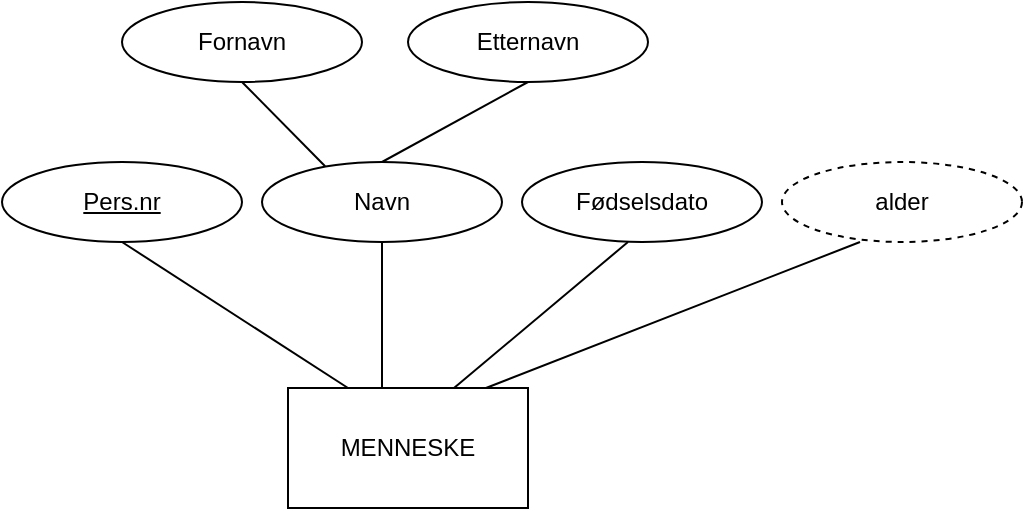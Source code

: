 <mxfile version="24.7.14">
  <diagram id="R2lEEEUBdFMjLlhIrx00" name="Page-1">
    <mxGraphModel dx="208" dy="127" grid="1" gridSize="10" guides="1" tooltips="1" connect="1" arrows="1" fold="1" page="1" pageScale="1" pageWidth="1654" pageHeight="2336" math="0" shadow="0" extFonts="Permanent Marker^https://fonts.googleapis.com/css?family=Permanent+Marker">
      <root>
        <mxCell id="0" />
        <mxCell id="1" parent="0" />
        <mxCell id="Z8_CV3bRLPhnwVzxl09v-1" value="MENNESKE" style="rounded=0;whiteSpace=wrap;html=1;" parent="1" vertex="1">
          <mxGeometry x="301" y="363" width="120" height="60" as="geometry" />
        </mxCell>
        <mxCell id="tpqS8l1BTnKntp3pgXFN-16" style="rounded=0;orthogonalLoop=1;jettySize=auto;html=1;exitX=0.5;exitY=1;exitDx=0;exitDy=0;entryX=0.25;entryY=0;entryDx=0;entryDy=0;strokeColor=default;endArrow=none;endFill=0;" edge="1" parent="1" source="tpqS8l1BTnKntp3pgXFN-1" target="Z8_CV3bRLPhnwVzxl09v-1">
          <mxGeometry relative="1" as="geometry" />
        </mxCell>
        <mxCell id="tpqS8l1BTnKntp3pgXFN-1" value="&lt;u&gt;Pers.nr&lt;/u&gt;" style="ellipse;whiteSpace=wrap;html=1;" vertex="1" parent="1">
          <mxGeometry x="158" y="250" width="120" height="40" as="geometry" />
        </mxCell>
        <mxCell id="tpqS8l1BTnKntp3pgXFN-14" style="edgeStyle=orthogonalEdgeStyle;rounded=0;orthogonalLoop=1;jettySize=auto;html=1;exitX=0.5;exitY=1;exitDx=0;exitDy=0;entryX=0.5;entryY=0;entryDx=0;entryDy=0;endArrow=none;endFill=0;" edge="1" parent="1" source="tpqS8l1BTnKntp3pgXFN-3" target="Z8_CV3bRLPhnwVzxl09v-1">
          <mxGeometry relative="1" as="geometry">
            <Array as="points">
              <mxPoint x="348" y="363" />
            </Array>
          </mxGeometry>
        </mxCell>
        <mxCell id="tpqS8l1BTnKntp3pgXFN-3" value="Navn" style="ellipse;whiteSpace=wrap;html=1;" vertex="1" parent="1">
          <mxGeometry x="288" y="250" width="120" height="40" as="geometry" />
        </mxCell>
        <mxCell id="tpqS8l1BTnKntp3pgXFN-4" value="Fornavn" style="ellipse;whiteSpace=wrap;html=1;" vertex="1" parent="1">
          <mxGeometry x="218" y="170" width="120" height="40" as="geometry" />
        </mxCell>
        <mxCell id="tpqS8l1BTnKntp3pgXFN-5" value="Etternavn" style="ellipse;whiteSpace=wrap;html=1;" vertex="1" parent="1">
          <mxGeometry x="361" y="170" width="120" height="40" as="geometry" />
        </mxCell>
        <mxCell id="tpqS8l1BTnKntp3pgXFN-15" style="rounded=0;orthogonalLoop=1;jettySize=auto;html=1;exitX=0.5;exitY=1;exitDx=0;exitDy=0;entryX=0.75;entryY=0;entryDx=0;entryDy=0;endArrow=none;endFill=0;" edge="1" parent="1">
          <mxGeometry relative="1" as="geometry">
            <mxPoint x="471" y="290" as="sourcePoint" />
            <mxPoint x="384" y="363.0" as="targetPoint" />
          </mxGeometry>
        </mxCell>
        <mxCell id="tpqS8l1BTnKntp3pgXFN-6" value="Fødselsdato" style="ellipse;whiteSpace=wrap;html=1;" vertex="1" parent="1">
          <mxGeometry x="418" y="250" width="120" height="40" as="geometry" />
        </mxCell>
        <mxCell id="tpqS8l1BTnKntp3pgXFN-9" style="rounded=0;orthogonalLoop=1;jettySize=auto;html=1;exitX=0.5;exitY=1;exitDx=0;exitDy=0;entryX=0.263;entryY=0.053;entryDx=0;entryDy=0;entryPerimeter=0;endArrow=none;endFill=0;" edge="1" parent="1" source="tpqS8l1BTnKntp3pgXFN-4" target="tpqS8l1BTnKntp3pgXFN-3">
          <mxGeometry relative="1" as="geometry" />
        </mxCell>
        <mxCell id="tpqS8l1BTnKntp3pgXFN-10" style="rounded=0;orthogonalLoop=1;jettySize=auto;html=1;exitX=0.5;exitY=1;exitDx=0;exitDy=0;entryX=0.5;entryY=0;entryDx=0;entryDy=0;endArrow=none;endFill=0;" edge="1" parent="1" source="tpqS8l1BTnKntp3pgXFN-5" target="tpqS8l1BTnKntp3pgXFN-3">
          <mxGeometry relative="1" as="geometry">
            <mxPoint x="423" y="211" as="sourcePoint" />
            <mxPoint x="361.28" y="250" as="targetPoint" />
          </mxGeometry>
        </mxCell>
        <mxCell id="tpqS8l1BTnKntp3pgXFN-20" style="rounded=0;orthogonalLoop=1;jettySize=auto;html=1;exitX=0.5;exitY=1;exitDx=0;exitDy=0;entryX=1;entryY=0;entryDx=0;entryDy=0;endArrow=none;endFill=0;" edge="1" parent="1">
          <mxGeometry relative="1" as="geometry">
            <mxPoint x="587" y="290" as="sourcePoint" />
            <mxPoint x="400" y="363.0" as="targetPoint" />
          </mxGeometry>
        </mxCell>
        <mxCell id="tpqS8l1BTnKntp3pgXFN-17" value="alder" style="ellipse;whiteSpace=wrap;html=1;dashed=1;" vertex="1" parent="1">
          <mxGeometry x="548" y="250" width="120" height="40" as="geometry" />
        </mxCell>
      </root>
    </mxGraphModel>
  </diagram>
</mxfile>
